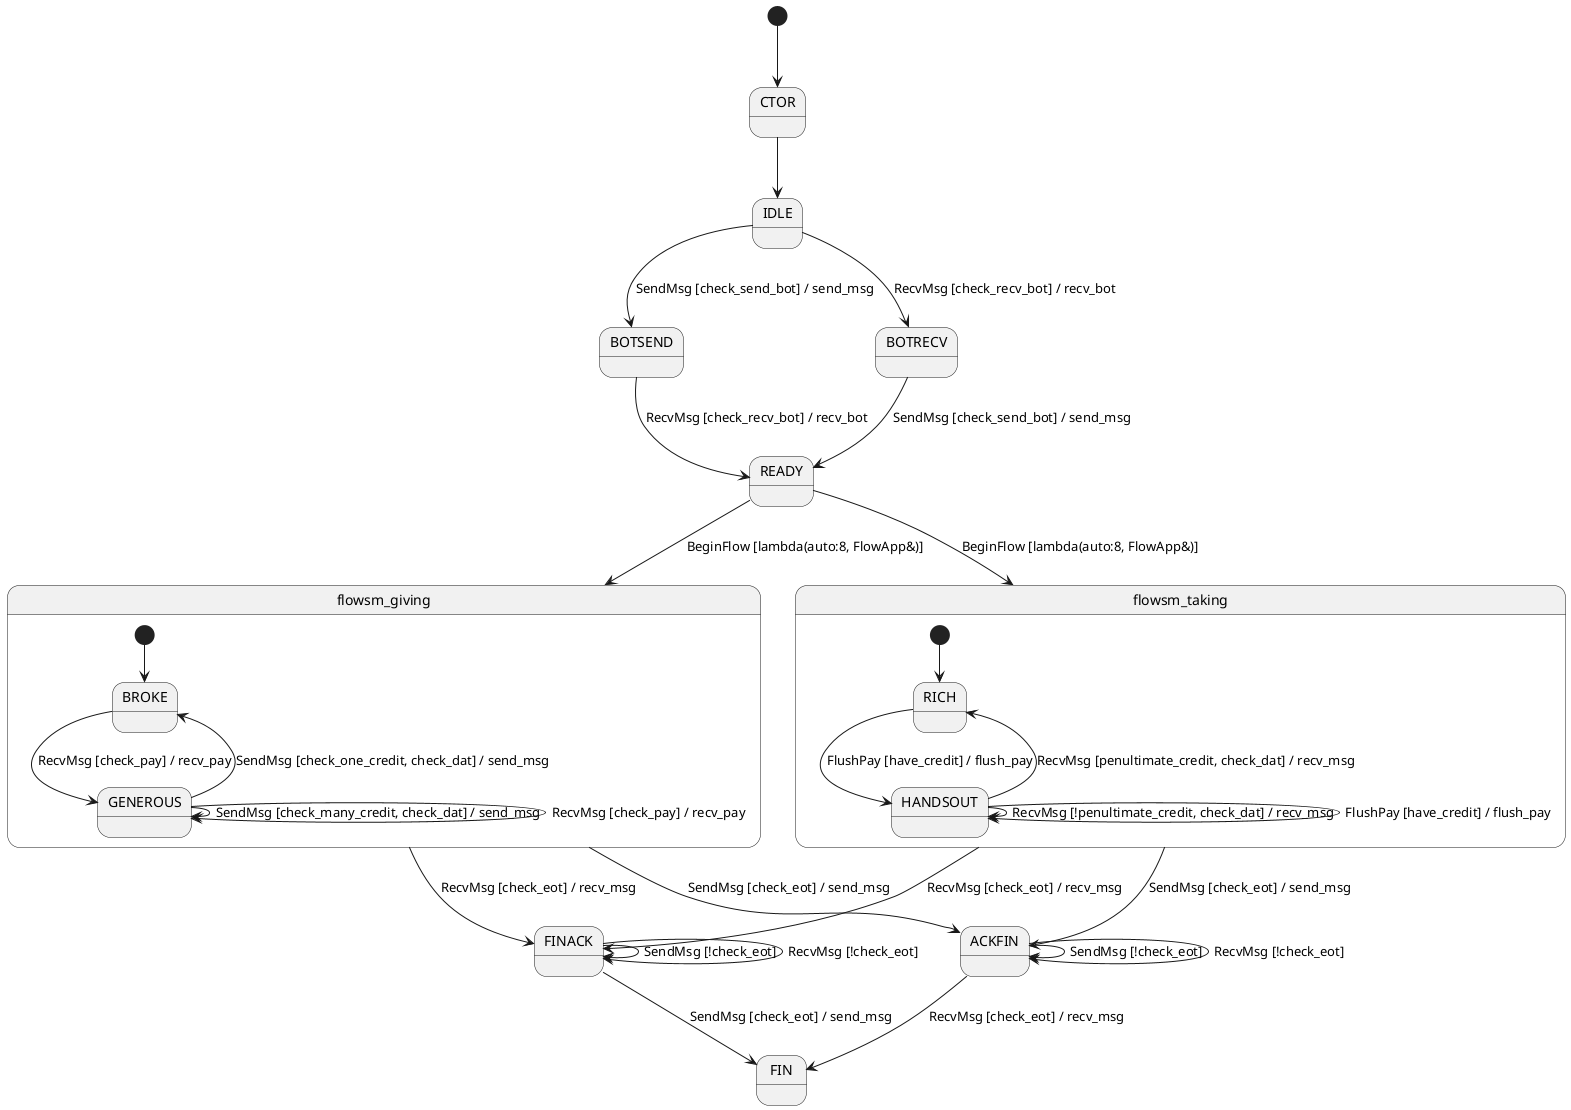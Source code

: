 @startuml

[*] --> CTOR
CTOR --> IDLE
IDLE --> BOTSEND : SendMsg [check_send_bot] / send_msg
IDLE --> BOTRECV : RecvMsg [check_recv_bot] / recv_bot
BOTSEND --> READY : RecvMsg [check_recv_bot] / recv_bot
BOTRECV --> READY : SendMsg [check_send_bot] / send_msg

FINACK --> FINACK : SendMsg [!check_eot]
FINACK --> FINACK : RecvMsg [!check_eot]
FINACK --> FIN : SendMsg [check_eot] / send_msg

ACKFIN --> ACKFIN : SendMsg [!check_eot]
ACKFIN --> ACKFIN : RecvMsg [!check_eot]
ACKFIN --> FIN : RecvMsg [check_eot] / recv_msg


READY --> flowsm_giving : BeginFlow [lambda(auto:8, FlowApp&)]
READY --> flowsm_taking : BeginFlow [lambda(auto:8, FlowApp&)]


state flowsm_giving {
[*] --> BROKE
BROKE --> GENEROUS : RecvMsg [check_pay] / recv_pay
GENEROUS --> BROKE : SendMsg [check_one_credit, check_dat] / send_msg
GENEROUS --> GENEROUS : SendMsg [check_many_credit, check_dat] / send_msg
GENEROUS --> GENEROUS : RecvMsg [check_pay] / recv_pay
}

state flowsm_taking {
[*] --> RICH
RICH --> HANDSOUT : FlushPay [have_credit] / flush_pay
HANDSOUT --> RICH : RecvMsg [penultimate_credit, check_dat] / recv_msg
HANDSOUT --> HANDSOUT : RecvMsg [!penultimate_credit, check_dat] / recv_msg
HANDSOUT --> HANDSOUT : FlushPay [have_credit] / flush_pay
}

flowsm_giving --> ACKFIN : SendMsg [check_eot] / send_msg
flowsm_giving --> FINACK : RecvMsg [check_eot] / recv_msg
flowsm_taking --> ACKFIN : SendMsg [check_eot] / send_msg
flowsm_taking --> FINACK : RecvMsg [check_eot] / recv_msg

@enduml

